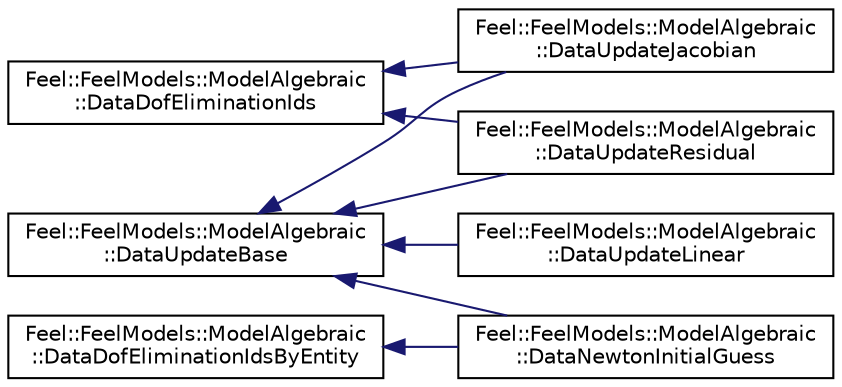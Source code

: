digraph "Graphical Class Hierarchy"
{
 // LATEX_PDF_SIZE
  edge [fontname="Helvetica",fontsize="10",labelfontname="Helvetica",labelfontsize="10"];
  node [fontname="Helvetica",fontsize="10",shape=record];
  rankdir="LR";
  Node819 [label="Feel::FeelModels::ModelAlgebraic\l::DataDofEliminationIds",height=0.2,width=0.4,color="black", fillcolor="white", style="filled",URL="$classFeel_1_1FeelModels_1_1ModelAlgebraic_1_1DataDofEliminationIds.html",tooltip=" "];
  Node819 -> Node2 [dir="back",color="midnightblue",fontsize="10",style="solid",fontname="Helvetica"];
  Node2 [label="Feel::FeelModels::ModelAlgebraic\l::DataUpdateJacobian",height=0.2,width=0.4,color="black", fillcolor="white", style="filled",URL="$classFeel_1_1FeelModels_1_1ModelAlgebraic_1_1DataUpdateJacobian.html",tooltip=" "];
  Node819 -> Node4 [dir="back",color="midnightblue",fontsize="10",style="solid",fontname="Helvetica"];
  Node4 [label="Feel::FeelModels::ModelAlgebraic\l::DataUpdateResidual",height=0.2,width=0.4,color="black", fillcolor="white", style="filled",URL="$classFeel_1_1FeelModels_1_1ModelAlgebraic_1_1DataUpdateResidual.html",tooltip=" "];
  Node818 [label="Feel::FeelModels::ModelAlgebraic\l::DataDofEliminationIdsByEntity",height=0.2,width=0.4,color="black", fillcolor="white", style="filled",URL="$classFeel_1_1FeelModels_1_1ModelAlgebraic_1_1DataDofEliminationIdsByEntity.html",tooltip=" "];
  Node818 -> Node1 [dir="back",color="midnightblue",fontsize="10",style="solid",fontname="Helvetica"];
  Node1 [label="Feel::FeelModels::ModelAlgebraic\l::DataNewtonInitialGuess",height=0.2,width=0.4,color="black", fillcolor="white", style="filled",URL="$classFeel_1_1FeelModels_1_1ModelAlgebraic_1_1DataNewtonInitialGuess.html",tooltip=" "];
  Node0 [label="Feel::FeelModels::ModelAlgebraic\l::DataUpdateBase",height=0.2,width=0.4,color="black", fillcolor="white", style="filled",URL="$classFeel_1_1FeelModels_1_1ModelAlgebraic_1_1DataUpdateBase.html",tooltip=" "];
  Node0 -> Node1 [dir="back",color="midnightblue",fontsize="10",style="solid",fontname="Helvetica"];
  Node0 -> Node2 [dir="back",color="midnightblue",fontsize="10",style="solid",fontname="Helvetica"];
  Node0 -> Node3 [dir="back",color="midnightblue",fontsize="10",style="solid",fontname="Helvetica"];
  Node3 [label="Feel::FeelModels::ModelAlgebraic\l::DataUpdateLinear",height=0.2,width=0.4,color="black", fillcolor="white", style="filled",URL="$classFeel_1_1FeelModels_1_1ModelAlgebraic_1_1DataUpdateLinear.html",tooltip=" "];
  Node0 -> Node4 [dir="back",color="midnightblue",fontsize="10",style="solid",fontname="Helvetica"];
}
